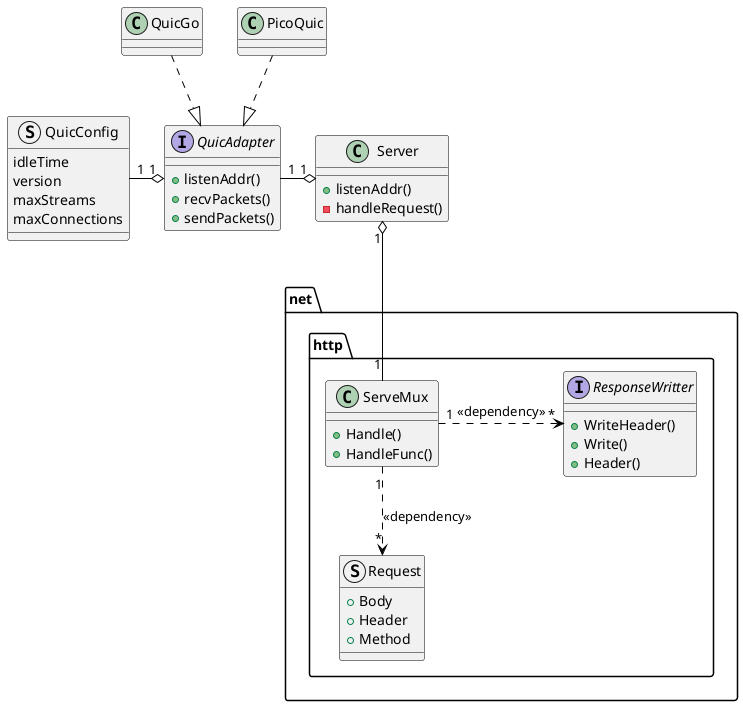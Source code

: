 @startuml
<style>
classDiagram {
    FontName times
    LineColor Black
    FontColor Black
}
</style>

interface QuicAdapter{
    + listenAddr()
    + recvPackets()
    + sendPackets()
}

struct QuicConfig{
    idleTime
    version
    maxStreams
    maxConnections
}

class QuicGo{
}

class PicoQuic{
}

class Server{
    + listenAddr()
    - handleRequest()
}

package net.http{
    class ServeMux{
        + Handle()
        + HandleFunc()
    }

    struct Request{
        + Body
        + Header
        + Method
    }

    interface ResponseWritter{
        + WriteHeader()
        + Write()
        + Header()
    }
}

Server "1" o-left- "1" QuicAdapter
Server "1" o-- "1" ServeMux
ServeMux "1" .down.> "*" Request : <<dependency>>
ServeMux "1" .right.> "*" ResponseWritter : <<dependency>>
QuicAdapter "1" o-left- "1" QuicConfig
QuicGo ..|> QuicAdapter
PicoQuic ..|> QuicAdapter
@enduml
